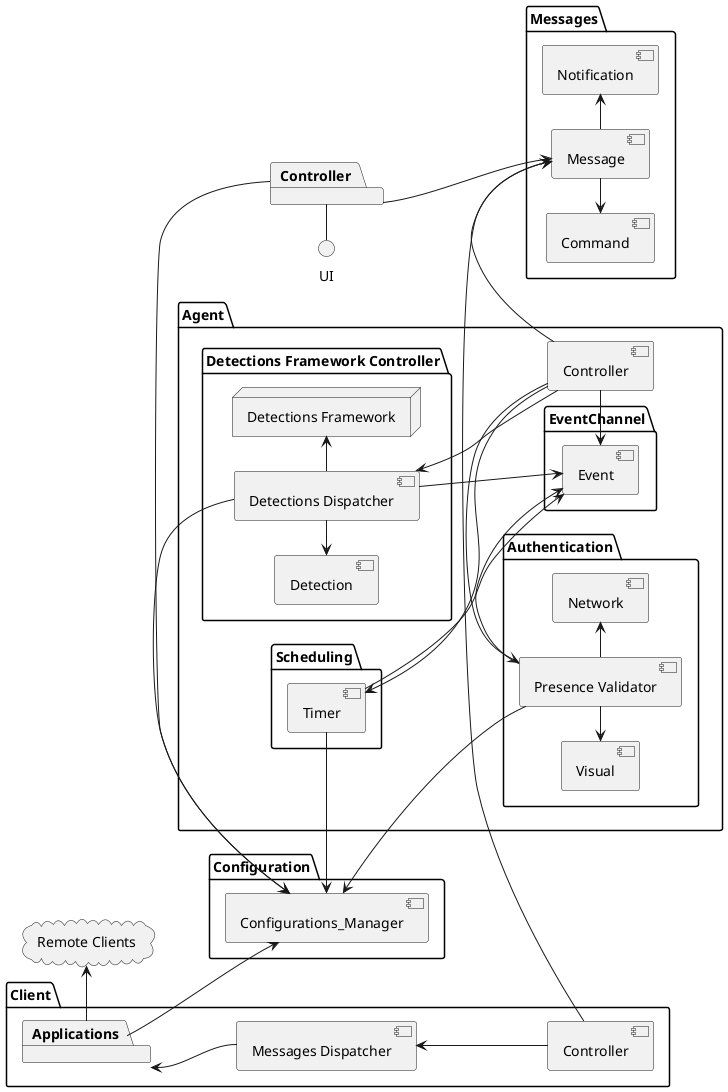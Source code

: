 @startuml
'https://plantuml.com/component-diagram

left to right direction

package "Agent" {
    [Controller] as Agent_Controller
    package "Authentication" {
      [Presence Validator]
      [Network]
      [Visual]
    }

    package "Detections Framework Controller" {
      [Detections Dispatcher] -> "Detections Framework"
      [Detection] <- [Detections Dispatcher]
      node "Detections Framework" {
      }
    }


    package EventChannel {
      Agent_Controller -> [Event]
      [Presence Validator] -> [Event]
      [Detections Dispatcher] -> [Event]
    }

    package "Scheduling" {
      [Timer] -> [Event]
    }

}

package Controller {

}

package "Client" {
    [Controller] as Client_Controller
    [Messages Dispatcher] <-- Client_Controller

    package [Applications] {
    }
}

package Messages {
    [Command] <- [Message]
    [Message]
    [Message] -> [Notification]
    [Controller] -> [Message]
}

package Configuration {
    [Configurations_Manager]
}

cloud "Remote Clients" {
}

[Applications] <-- [Messages Dispatcher]
[Applications] -> [Configurations_Manager]
[Applications] -> "Remote Clients"
Client_Controller -> [Message]
[Presence Validator] <- Agent_Controller
Agent_Controller -> [Message]
[Configurations_Manager] <-- [Presence Validator]
[Timer] -> [Configurations_Manager]
[Detections Dispatcher] <-- Agent_Controller
[Configurations_Manager] <- [Detections Dispatcher]
[Timer] <-- Agent_Controller
[Presence Validator] -> [Network]
[Visual] <- [Presence Validator]
[Configurations_Manager] <- [Controller]
[Controller] - UI

@enduml